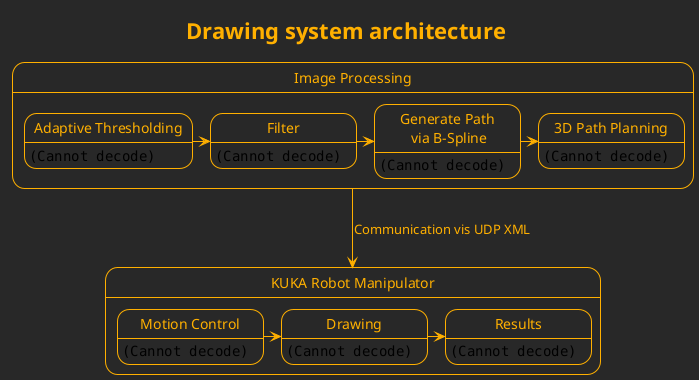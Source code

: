 @startuml "Drawing_system_architecture"
title Drawing system architecture

hide empty description
!theme crt-amber

skinparam {
    wrapWidth 250
}

state "Image Processing" as ip {
    ' scale 200 width
    state "Adaptive Thresholding" as at: <img:./imgs/threshold1.jpg{scale=0.3}>
    state "Filter" as f: <img:./imgs/threshold2.jpg{scale=0.3}>
    state "Generate Path \n via B-Spline" as gp: <img:./imgs/path2.jpg{scale=0.25}>
    state "3D Path Planning" as 3d: <img:./imgs/3d_path.jpg{scale=0.3}>
    
    at -> f
    f -> gp
    gp -> 3d
}

state "KUKA Robot Manipulator" as robot {
    state "Motion Control" as m: <img:./imgs/kuka_pad.jpg{scale=0.075}>
    state "Drawing" as draw: <img:./imgs/drawing.jpg{scale=0.06}>
    state "Results" as result: <img:./imgs/result.jpg{scale=0.1}>

    m -> draw
    draw -> result
}

ip --> robot: Communication vis UDP XML


@enduml